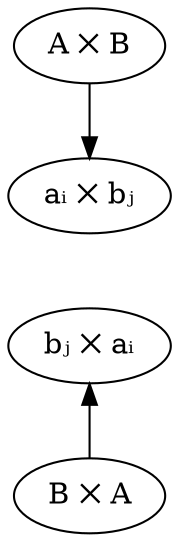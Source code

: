 digraph {
    AandB[label="A ✕ B"]
    AndAB[label="aᵢ ✕ bⱼ" class="value"]

    AandB -> AndAB

    BandA[label="B ✕ A"]
    AndBA[label="bⱼ ✕ aᵢ" class="value"]

    AndBA -> BandA[dir=back]

    AndAB -> AndBA[style=invis]
    AndBA -> AndAB[style=invis]
}
